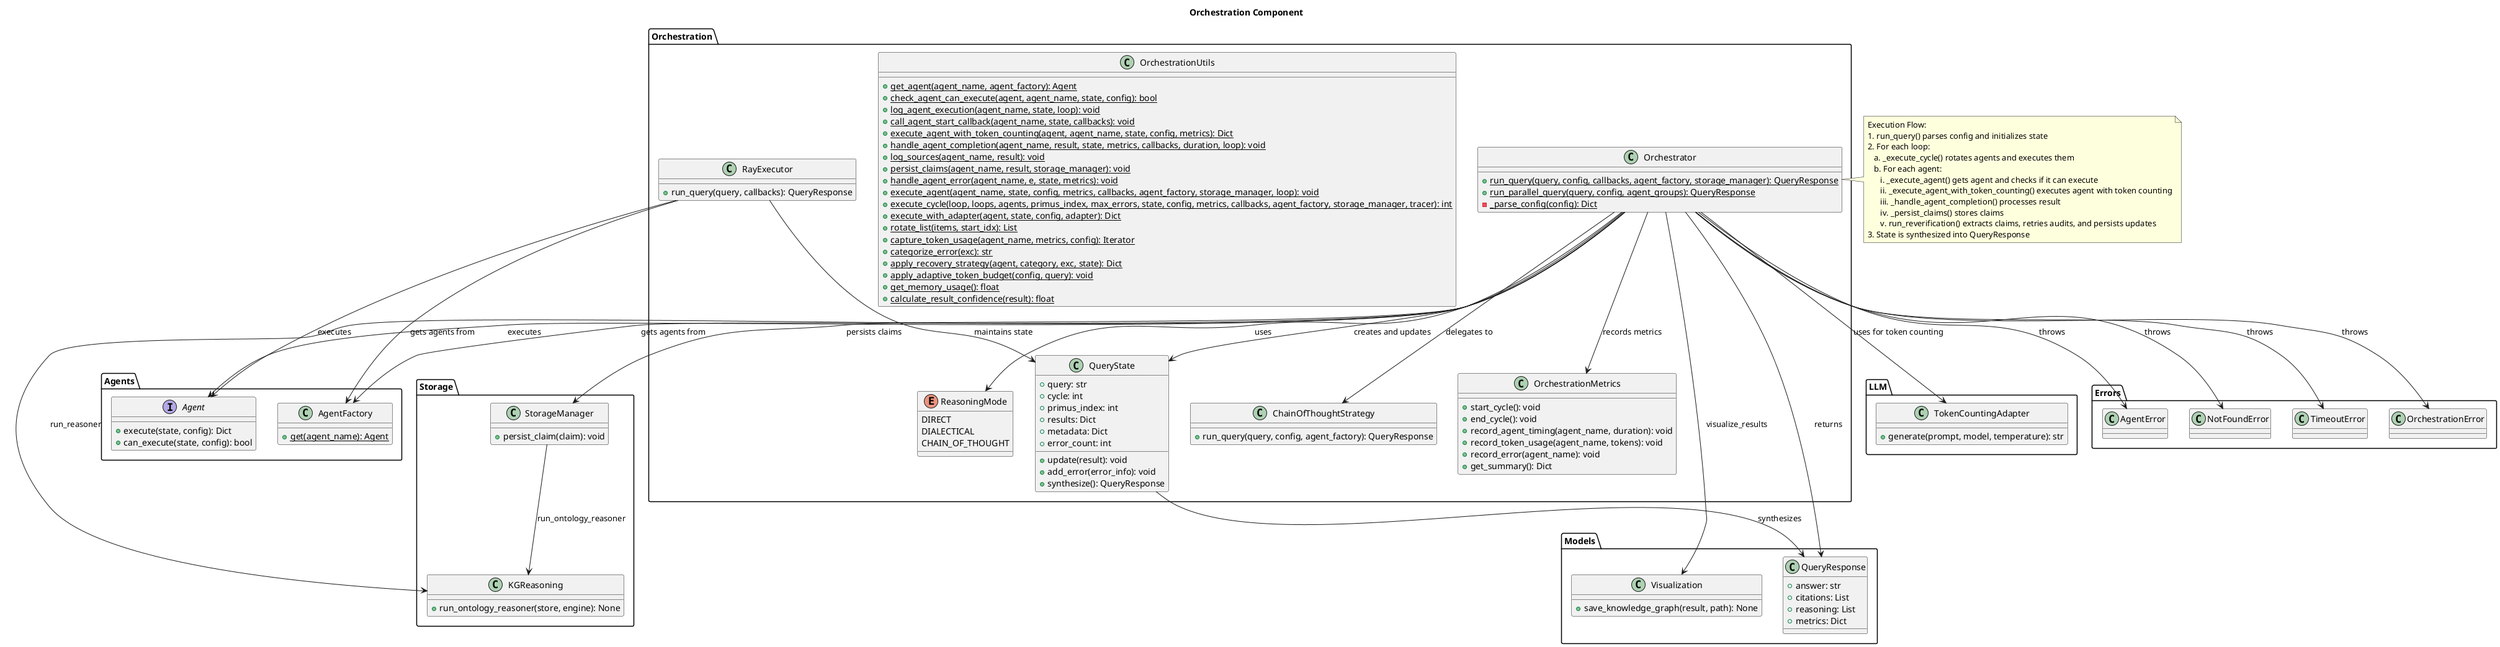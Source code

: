 @startuml
title Orchestration Component

package "Orchestration" {
  class Orchestrator {
    + {static} run_query(query, config, callbacks, agent_factory, storage_manager): QueryResponse
    + {static} run_parallel_query(query, config, agent_groups): QueryResponse
    - {static} _parse_config(config): Dict
  }

  class OrchestrationUtils {
    + {static} get_agent(agent_name, agent_factory): Agent
    + {static} check_agent_can_execute(agent, agent_name, state, config): bool
    + {static} log_agent_execution(agent_name, state, loop): void
    + {static} call_agent_start_callback(agent_name, state, callbacks): void
    + {static} execute_agent_with_token_counting(agent, agent_name, state, config, metrics): Dict
    + {static} handle_agent_completion(agent_name, result, state, metrics, callbacks, duration, loop): void
    + {static} log_sources(agent_name, result): void
    + {static} persist_claims(agent_name, result, storage_manager): void
    + {static} handle_agent_error(agent_name, e, state, metrics): void
    + {static} execute_agent(agent_name, state, config, metrics, callbacks, agent_factory, storage_manager, loop): void
    + {static} execute_cycle(loop, loops, agents, primus_index, max_errors, state, config, metrics, callbacks, agent_factory, storage_manager, tracer): int
    + {static} execute_with_adapter(agent, state, config, adapter): Dict
    + {static} rotate_list(items, start_idx): List
    + {static} capture_token_usage(agent_name, metrics, config): Iterator
    + {static} categorize_error(exc): str
    + {static} apply_recovery_strategy(agent, category, exc, state): Dict
    + {static} apply_adaptive_token_budget(config, query): void
    + {static} get_memory_usage(): float
    + {static} calculate_result_confidence(result): float
  }

  class QueryState {
    + query: str
    + cycle: int
    + primus_index: int
    + results: Dict
    + metadata: Dict
    + error_count: int
    + update(result): void
    + add_error(error_info): void
    + synthesize(): QueryResponse
  }

  class OrchestrationMetrics {
    + start_cycle(): void
    + end_cycle(): void
    + record_agent_timing(agent_name, duration): void
    + record_token_usage(agent_name, tokens): void
    + record_error(agent_name): void
    + get_summary(): Dict
  }

  enum ReasoningMode {
    DIRECT
    DIALECTICAL
    CHAIN_OF_THOUGHT
  }

  class ChainOfThoughtStrategy {
    + run_query(query, config, agent_factory): QueryResponse
  }
  class RayExecutor {
    + run_query(query, callbacks): QueryResponse
  }
}

package "Agents" {
  interface Agent {
    + execute(state, config): Dict
    + can_execute(state, config): bool
  }

  class AgentFactory {
    + {static} get(agent_name): Agent
  }
}

package "Storage" {
  class StorageManager {
    + persist_claim(claim): void
  }

  class KGReasoning {
    + run_ontology_reasoner(store, engine): None
  }
}

package "Models" {
  class QueryResponse {
    + answer: str
    + citations: List
    + reasoning: List
    + metrics: Dict
  }

  class Visualization {
    + save_knowledge_graph(result, path): None
  }
}

package "LLM" {
  class TokenCountingAdapter {
    + generate(prompt, model, temperature): str
  }
}

package "Errors" {
  class OrchestrationError
  class AgentError
  class NotFoundError
  class TimeoutError
}

' Relationships
Orchestrator --> QueryState: creates and updates
Orchestrator --> OrchestrationMetrics: records metrics
Orchestrator --> ReasoningMode: uses
Orchestrator --> ChainOfThoughtStrategy: delegates to
Orchestrator --> Agent: executes
Orchestrator --> AgentFactory: gets agents from
Orchestrator --> StorageManager: persists claims
StorageManager --> KGReasoning: run_ontology_reasoner
Orchestrator --> KGReasoning: run_reasoner
Orchestrator --> QueryResponse: returns
Orchestrator --> TokenCountingAdapter: uses for token counting
Orchestrator --> Visualization: visualize_results
Orchestrator --> OrchestrationError: throws
Orchestrator --> AgentError: throws
Orchestrator --> NotFoundError: throws
Orchestrator --> TimeoutError: throws
RayExecutor --> QueryState: maintains state
RayExecutor --> AgentFactory: gets agents from
RayExecutor --> Agent: executes

QueryState --> QueryResponse: synthesizes

' Execution flow
note right of Orchestrator
  Execution Flow:
  1. run_query() parses config and initializes state
  2. For each loop:
     a. _execute_cycle() rotates agents and executes them
     b. For each agent:
        i. _execute_agent() gets agent and checks if it can execute
        ii. _execute_agent_with_token_counting() executes agent with token counting
        iii. _handle_agent_completion() processes result
        iv. _persist_claims() stores claims
        v. run_reverification() extracts claims, retries audits, and persists updates
  3. State is synthesized into QueryResponse
end note

@enduml